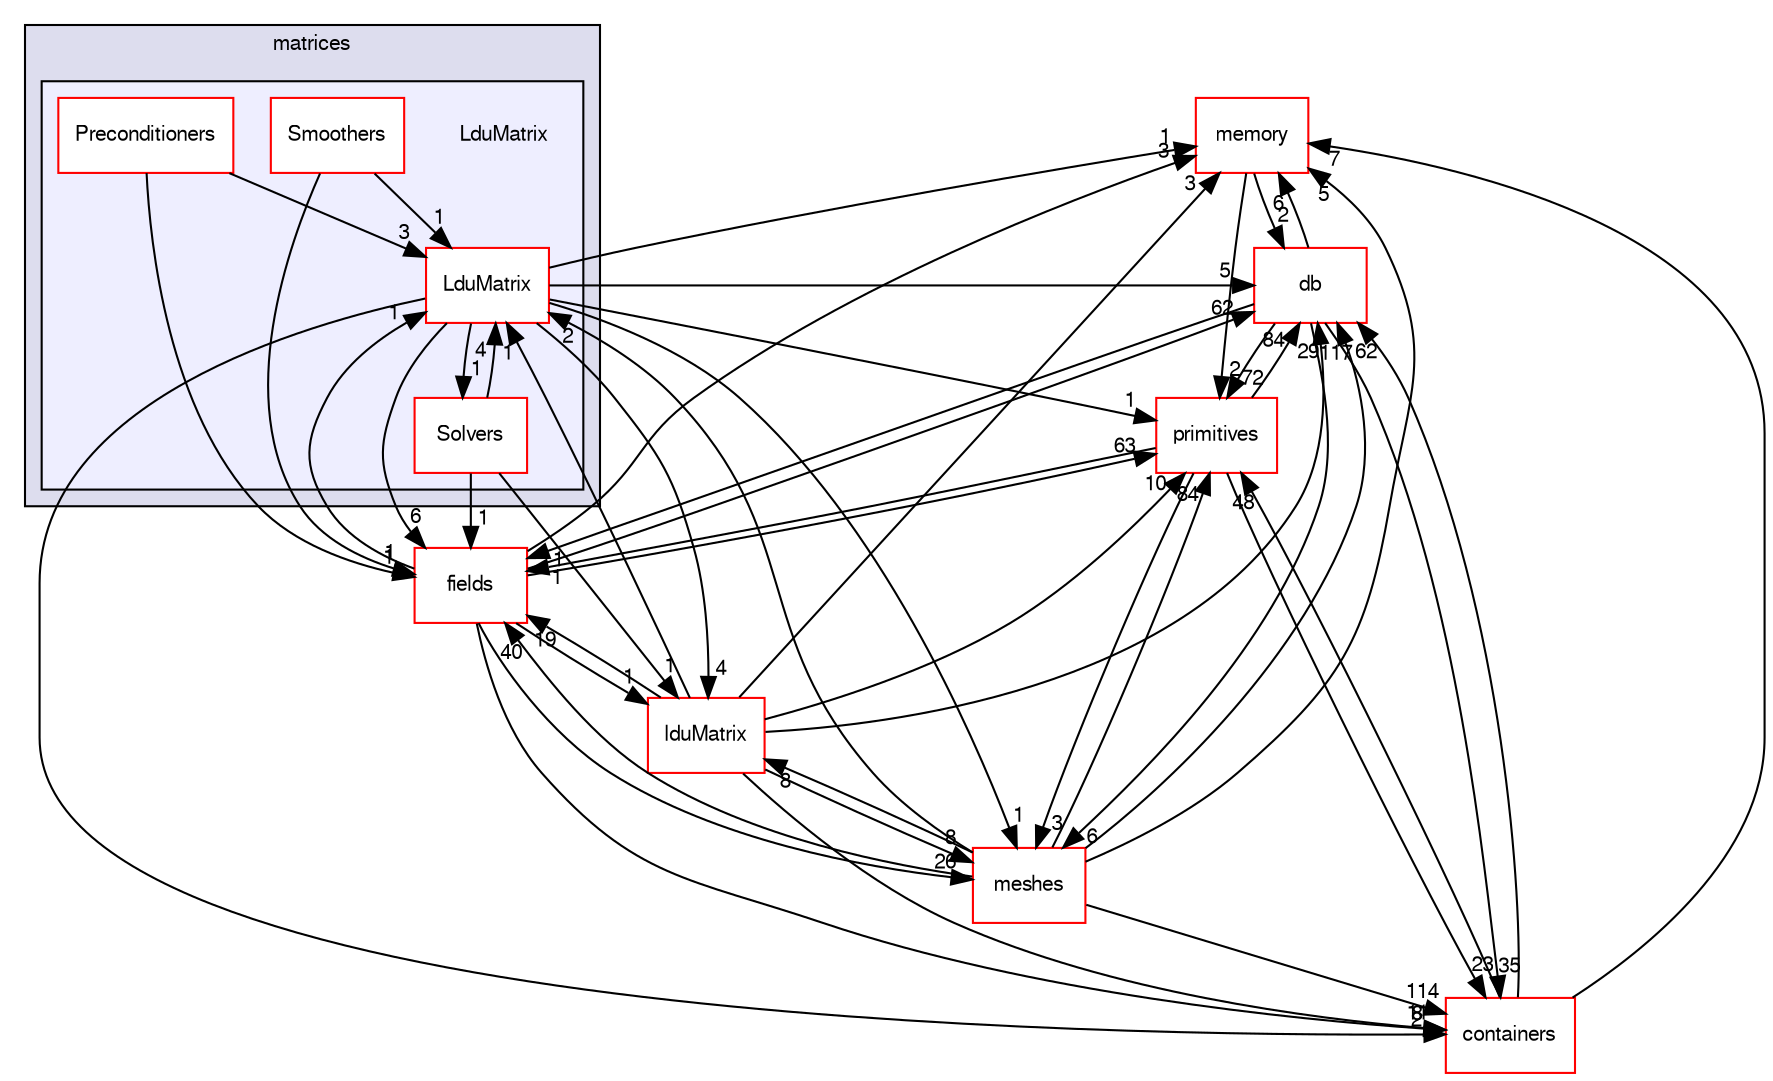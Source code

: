 digraph "src/OpenFOAM/matrices/LduMatrix" {
  bgcolor=transparent;
  compound=true
  node [ fontsize="10", fontname="FreeSans"];
  edge [ labelfontsize="10", labelfontname="FreeSans"];
  subgraph clusterdir_b07477ab37bc0cd7eb28fb569c691c21 {
    graph [ bgcolor="#ddddee", pencolor="black", label="matrices" fontname="FreeSans", fontsize="10", URL="dir_b07477ab37bc0cd7eb28fb569c691c21.html"]
  subgraph clusterdir_ad1279e85697e0f0972e5fabfcfcce34 {
    graph [ bgcolor="#eeeeff", pencolor="black", label="" URL="dir_ad1279e85697e0f0972e5fabfcfcce34.html"];
    dir_ad1279e85697e0f0972e5fabfcfcce34 [shape=plaintext label="LduMatrix"];
    dir_5ec68055571869848388d37c5cf0a9c9 [shape=box label="LduMatrix" color="red" fillcolor="white" style="filled" URL="dir_5ec68055571869848388d37c5cf0a9c9.html"];
    dir_327cfc93208df70ea0524932ac6580b3 [shape=box label="Preconditioners" color="red" fillcolor="white" style="filled" URL="dir_327cfc93208df70ea0524932ac6580b3.html"];
    dir_dbeb5dcd741f309aa6524e1dd7f86f94 [shape=box label="Smoothers" color="red" fillcolor="white" style="filled" URL="dir_dbeb5dcd741f309aa6524e1dd7f86f94.html"];
    dir_9c7abde4f07fc7239da2063620c14a52 [shape=box label="Solvers" color="red" fillcolor="white" style="filled" URL="dir_9c7abde4f07fc7239da2063620c14a52.html"];
  }
  }
  dir_385a22dcc2f7120acb0f1a7a832b3b8d [shape=box label="memory" color="red" URL="dir_385a22dcc2f7120acb0f1a7a832b3b8d.html"];
  dir_962442b8f989d5529fab5e0f0e4ffb74 [shape=box label="fields" color="red" URL="dir_962442b8f989d5529fab5e0f0e4ffb74.html"];
  dir_19d0872053bde092be81d7fe3f56cbf7 [shape=box label="containers" color="red" URL="dir_19d0872053bde092be81d7fe3f56cbf7.html"];
  dir_aa2423979fb45fc41c393a5db370ab21 [shape=box label="meshes" color="red" URL="dir_aa2423979fb45fc41c393a5db370ab21.html"];
  dir_63c634f7a7cfd679ac26c67fb30fc32f [shape=box label="db" color="red" URL="dir_63c634f7a7cfd679ac26c67fb30fc32f.html"];
  dir_3e50f45338116b169052b428016851aa [shape=box label="primitives" color="red" URL="dir_3e50f45338116b169052b428016851aa.html"];
  dir_bce8a1f1efa9a7681b85c119e7b79042 [shape=box label="lduMatrix" color="red" URL="dir_bce8a1f1efa9a7681b85c119e7b79042.html"];
  dir_327cfc93208df70ea0524932ac6580b3->dir_962442b8f989d5529fab5e0f0e4ffb74 [headlabel="1", labeldistance=1.5 headhref="dir_001958_001829.html"];
  dir_327cfc93208df70ea0524932ac6580b3->dir_5ec68055571869848388d37c5cf0a9c9 [headlabel="3", labeldistance=1.5 headhref="dir_001958_001955.html"];
  dir_385a22dcc2f7120acb0f1a7a832b3b8d->dir_63c634f7a7cfd679ac26c67fb30fc32f [headlabel="2", labeldistance=1.5 headhref="dir_002026_001761.html"];
  dir_385a22dcc2f7120acb0f1a7a832b3b8d->dir_3e50f45338116b169052b428016851aa [headlabel="2", labeldistance=1.5 headhref="dir_002026_002129.html"];
  dir_dbeb5dcd741f309aa6524e1dd7f86f94->dir_962442b8f989d5529fab5e0f0e4ffb74 [headlabel="1", labeldistance=1.5 headhref="dir_001976_001829.html"];
  dir_dbeb5dcd741f309aa6524e1dd7f86f94->dir_5ec68055571869848388d37c5cf0a9c9 [headlabel="1", labeldistance=1.5 headhref="dir_001976_001955.html"];
  dir_962442b8f989d5529fab5e0f0e4ffb74->dir_385a22dcc2f7120acb0f1a7a832b3b8d [headlabel="3", labeldistance=1.5 headhref="dir_001829_002026.html"];
  dir_962442b8f989d5529fab5e0f0e4ffb74->dir_19d0872053bde092be81d7fe3f56cbf7 [headlabel="8", labeldistance=1.5 headhref="dir_001829_001711.html"];
  dir_962442b8f989d5529fab5e0f0e4ffb74->dir_aa2423979fb45fc41c393a5db370ab21 [headlabel="26", labeldistance=1.5 headhref="dir_001829_002031.html"];
  dir_962442b8f989d5529fab5e0f0e4ffb74->dir_5ec68055571869848388d37c5cf0a9c9 [headlabel="1", labeldistance=1.5 headhref="dir_001829_001955.html"];
  dir_962442b8f989d5529fab5e0f0e4ffb74->dir_63c634f7a7cfd679ac26c67fb30fc32f [headlabel="62", labeldistance=1.5 headhref="dir_001829_001761.html"];
  dir_962442b8f989d5529fab5e0f0e4ffb74->dir_3e50f45338116b169052b428016851aa [headlabel="63", labeldistance=1.5 headhref="dir_001829_002129.html"];
  dir_962442b8f989d5529fab5e0f0e4ffb74->dir_bce8a1f1efa9a7681b85c119e7b79042 [headlabel="1", labeldistance=1.5 headhref="dir_001829_001946.html"];
  dir_19d0872053bde092be81d7fe3f56cbf7->dir_385a22dcc2f7120acb0f1a7a832b3b8d [headlabel="7", labeldistance=1.5 headhref="dir_001711_002026.html"];
  dir_19d0872053bde092be81d7fe3f56cbf7->dir_63c634f7a7cfd679ac26c67fb30fc32f [headlabel="62", labeldistance=1.5 headhref="dir_001711_001761.html"];
  dir_19d0872053bde092be81d7fe3f56cbf7->dir_3e50f45338116b169052b428016851aa [headlabel="48", labeldistance=1.5 headhref="dir_001711_002129.html"];
  dir_aa2423979fb45fc41c393a5db370ab21->dir_385a22dcc2f7120acb0f1a7a832b3b8d [headlabel="5", labeldistance=1.5 headhref="dir_002031_002026.html"];
  dir_aa2423979fb45fc41c393a5db370ab21->dir_962442b8f989d5529fab5e0f0e4ffb74 [headlabel="40", labeldistance=1.5 headhref="dir_002031_001829.html"];
  dir_aa2423979fb45fc41c393a5db370ab21->dir_19d0872053bde092be81d7fe3f56cbf7 [headlabel="114", labeldistance=1.5 headhref="dir_002031_001711.html"];
  dir_aa2423979fb45fc41c393a5db370ab21->dir_5ec68055571869848388d37c5cf0a9c9 [headlabel="2", labeldistance=1.5 headhref="dir_002031_001955.html"];
  dir_aa2423979fb45fc41c393a5db370ab21->dir_63c634f7a7cfd679ac26c67fb30fc32f [headlabel="117", labeldistance=1.5 headhref="dir_002031_001761.html"];
  dir_aa2423979fb45fc41c393a5db370ab21->dir_3e50f45338116b169052b428016851aa [headlabel="84", labeldistance=1.5 headhref="dir_002031_002129.html"];
  dir_aa2423979fb45fc41c393a5db370ab21->dir_bce8a1f1efa9a7681b85c119e7b79042 [headlabel="8", labeldistance=1.5 headhref="dir_002031_001946.html"];
  dir_5ec68055571869848388d37c5cf0a9c9->dir_385a22dcc2f7120acb0f1a7a832b3b8d [headlabel="1", labeldistance=1.5 headhref="dir_001955_002026.html"];
  dir_5ec68055571869848388d37c5cf0a9c9->dir_962442b8f989d5529fab5e0f0e4ffb74 [headlabel="6", labeldistance=1.5 headhref="dir_001955_001829.html"];
  dir_5ec68055571869848388d37c5cf0a9c9->dir_19d0872053bde092be81d7fe3f56cbf7 [headlabel="2", labeldistance=1.5 headhref="dir_001955_001711.html"];
  dir_5ec68055571869848388d37c5cf0a9c9->dir_aa2423979fb45fc41c393a5db370ab21 [headlabel="1", labeldistance=1.5 headhref="dir_001955_002031.html"];
  dir_5ec68055571869848388d37c5cf0a9c9->dir_63c634f7a7cfd679ac26c67fb30fc32f [headlabel="5", labeldistance=1.5 headhref="dir_001955_001761.html"];
  dir_5ec68055571869848388d37c5cf0a9c9->dir_3e50f45338116b169052b428016851aa [headlabel="1", labeldistance=1.5 headhref="dir_001955_002129.html"];
  dir_5ec68055571869848388d37c5cf0a9c9->dir_9c7abde4f07fc7239da2063620c14a52 [headlabel="1", labeldistance=1.5 headhref="dir_001955_001982.html"];
  dir_5ec68055571869848388d37c5cf0a9c9->dir_bce8a1f1efa9a7681b85c119e7b79042 [headlabel="4", labeldistance=1.5 headhref="dir_001955_001946.html"];
  dir_63c634f7a7cfd679ac26c67fb30fc32f->dir_385a22dcc2f7120acb0f1a7a832b3b8d [headlabel="6", labeldistance=1.5 headhref="dir_001761_002026.html"];
  dir_63c634f7a7cfd679ac26c67fb30fc32f->dir_962442b8f989d5529fab5e0f0e4ffb74 [headlabel="1", labeldistance=1.5 headhref="dir_001761_001829.html"];
  dir_63c634f7a7cfd679ac26c67fb30fc32f->dir_19d0872053bde092be81d7fe3f56cbf7 [headlabel="35", labeldistance=1.5 headhref="dir_001761_001711.html"];
  dir_63c634f7a7cfd679ac26c67fb30fc32f->dir_aa2423979fb45fc41c393a5db370ab21 [headlabel="6", labeldistance=1.5 headhref="dir_001761_002031.html"];
  dir_63c634f7a7cfd679ac26c67fb30fc32f->dir_3e50f45338116b169052b428016851aa [headlabel="72", labeldistance=1.5 headhref="dir_001761_002129.html"];
  dir_3e50f45338116b169052b428016851aa->dir_962442b8f989d5529fab5e0f0e4ffb74 [headlabel="1", labeldistance=1.5 headhref="dir_002129_001829.html"];
  dir_3e50f45338116b169052b428016851aa->dir_19d0872053bde092be81d7fe3f56cbf7 [headlabel="23", labeldistance=1.5 headhref="dir_002129_001711.html"];
  dir_3e50f45338116b169052b428016851aa->dir_aa2423979fb45fc41c393a5db370ab21 [headlabel="3", labeldistance=1.5 headhref="dir_002129_002031.html"];
  dir_3e50f45338116b169052b428016851aa->dir_63c634f7a7cfd679ac26c67fb30fc32f [headlabel="84", labeldistance=1.5 headhref="dir_002129_001761.html"];
  dir_9c7abde4f07fc7239da2063620c14a52->dir_962442b8f989d5529fab5e0f0e4ffb74 [headlabel="1", labeldistance=1.5 headhref="dir_001982_001829.html"];
  dir_9c7abde4f07fc7239da2063620c14a52->dir_5ec68055571869848388d37c5cf0a9c9 [headlabel="4", labeldistance=1.5 headhref="dir_001982_001955.html"];
  dir_9c7abde4f07fc7239da2063620c14a52->dir_bce8a1f1efa9a7681b85c119e7b79042 [headlabel="1", labeldistance=1.5 headhref="dir_001982_001946.html"];
  dir_bce8a1f1efa9a7681b85c119e7b79042->dir_385a22dcc2f7120acb0f1a7a832b3b8d [headlabel="3", labeldistance=1.5 headhref="dir_001946_002026.html"];
  dir_bce8a1f1efa9a7681b85c119e7b79042->dir_962442b8f989d5529fab5e0f0e4ffb74 [headlabel="19", labeldistance=1.5 headhref="dir_001946_001829.html"];
  dir_bce8a1f1efa9a7681b85c119e7b79042->dir_19d0872053bde092be81d7fe3f56cbf7 [headlabel="11", labeldistance=1.5 headhref="dir_001946_001711.html"];
  dir_bce8a1f1efa9a7681b85c119e7b79042->dir_aa2423979fb45fc41c393a5db370ab21 [headlabel="8", labeldistance=1.5 headhref="dir_001946_002031.html"];
  dir_bce8a1f1efa9a7681b85c119e7b79042->dir_5ec68055571869848388d37c5cf0a9c9 [headlabel="1", labeldistance=1.5 headhref="dir_001946_001955.html"];
  dir_bce8a1f1efa9a7681b85c119e7b79042->dir_63c634f7a7cfd679ac26c67fb30fc32f [headlabel="29", labeldistance=1.5 headhref="dir_001946_001761.html"];
  dir_bce8a1f1efa9a7681b85c119e7b79042->dir_3e50f45338116b169052b428016851aa [headlabel="10", labeldistance=1.5 headhref="dir_001946_002129.html"];
}
